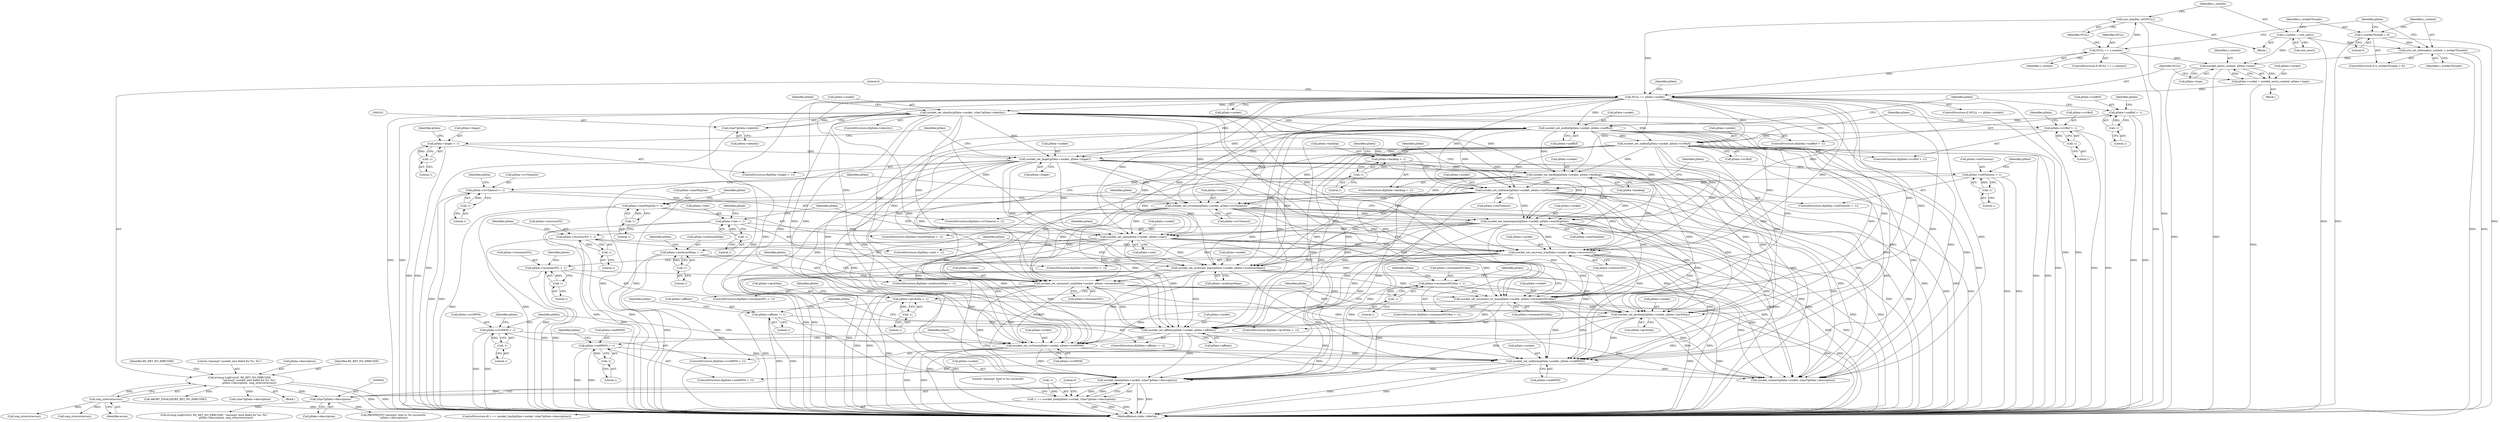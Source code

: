 digraph "0_rsyslog_062d0c671a29f7c6f7dff4a2f1f35df375bbb30b_0@API" {
"1000399" [label="(Call,zsocket_bind(pData->socket, (char*)pData->description))"];
"1000186" [label="(Call,zsocket_set_sndbuf(pData->socket, pData->rcvBuf))"];
"1000156" [label="(Call,zsocket_set_identity(pData->socket, (char*)pData->identity))"];
"1000135" [label="(Call,NULL == pData->socket)"];
"1000113" [label="(Call,zsys_handler_set(NULL))"];
"1000109" [label="(Call,NULL == s_context)"];
"1000125" [label="(Call,pData->socket = zsocket_new(s_context, pData->type))"];
"1000129" [label="(Call,zsocket_new(s_context, pData->type))"];
"1000122" [label="(Call,zctx_set_iothreads(s_context, s_workerThreads))"];
"1000115" [label="(Call,s_context = zctx_new())"];
"1000119" [label="(Call,s_workerThreads > 0)"];
"1000160" [label="(Call,(char*)pData->identity)"];
"1000172" [label="(Call,zsocket_set_sndbuf(pData->socket, pData->sndBuf))"];
"1000166" [label="(Call,pData->sndBuf > -1)"];
"1000170" [label="(Call,-1)"];
"1000180" [label="(Call,pData->rcvBuf > -1)"];
"1000184" [label="(Call,-1)"];
"1000200" [label="(Call,zsocket_set_linger(pData->socket, pData->linger))"];
"1000194" [label="(Call,pData->linger > -1)"];
"1000198" [label="(Call,-1)"];
"1000284" [label="(Call,zsocket_set_recovery_ivl(pData->socket, pData->recoveryIVL))"];
"1000228" [label="(Call,zsocket_set_sndtimeo(pData->socket, pData->sndTimeout))"];
"1000214" [label="(Call,zsocket_set_backlog(pData->socket, pData->backlog))"];
"1000208" [label="(Call,pData->backlog > -1)"];
"1000212" [label="(Call,-1)"];
"1000222" [label="(Call,pData->sndTimeout > -1)"];
"1000226" [label="(Call,-1)"];
"1000270" [label="(Call,zsocket_set_rate(pData->socket, pData->rate))"];
"1000256" [label="(Call,zsocket_set_maxmsgsize(pData->socket, pData->maxMsgSize))"];
"1000242" [label="(Call,zsocket_set_rcvtimeo(pData->socket, pData->rcvTimeout))"];
"1000236" [label="(Call,pData->rcvTimeout > -1)"];
"1000240" [label="(Call,-1)"];
"1000250" [label="(Call,pData->maxMsgSize > -1)"];
"1000254" [label="(Call,-1)"];
"1000264" [label="(Call,pData->rate > -1)"];
"1000268" [label="(Call,-1)"];
"1000278" [label="(Call,pData->recoveryIVL > -1)"];
"1000282" [label="(Call,-1)"];
"1000298" [label="(Call,zsocket_set_multicast_hops(pData->socket, pData->multicastHops))"];
"1000292" [label="(Call,pData->multicastHops > -1)"];
"1000296" [label="(Call,-1)"];
"1000312" [label="(Call,zsocket_set_reconnect_ivl(pData->socket, pData->reconnectIVL))"];
"1000306" [label="(Call,pData->reconnectIVL > -1)"];
"1000310" [label="(Call,-1)"];
"1000367" [label="(Call,zsocket_set_rcvhwm(pData->socket, pData->rcvHWM))"];
"1000353" [label="(Call,zsocket_set_affinity(pData->socket, pData->affinity))"];
"1000326" [label="(Call,zsocket_set_reconnect_ivl_max(pData->socket, pData->reconnectIVLMax))"];
"1000320" [label="(Call,pData->reconnectIVLMax > -1)"];
"1000324" [label="(Call,-1)"];
"1000340" [label="(Call,zsocket_set_ipv4only(pData->socket, pData->ipv4Only))"];
"1000334" [label="(Call,pData->ipv4Only > -1)"];
"1000338" [label="(Call,-1)"];
"1000348" [label="(Call,pData->affinity != 1)"];
"1000361" [label="(Call,pData->rcvHWM > -1)"];
"1000365" [label="(Call,-1)"];
"1000381" [label="(Call,zsocket_set_sndhwm(pData->socket, pData->sndHWM))"];
"1000375" [label="(Call,pData->sndHWM > -1)"];
"1000379" [label="(Call,-1)"];
"1000403" [label="(Call,(char*)pData->description)"];
"1000141" [label="(Call,errmsg.LogError(0, RS_RET_NO_ERRCODE,\n                        \"omzmq3: zsocket_new failed for %s: %s\",\n                        pData->description, zmq_strerror(errno)))"];
"1000148" [label="(Call,zmq_strerror(errno))"];
"1000396" [label="(Call,-1 == zsocket_bind(pData->socket, (char*)pData->description))"];
"1000396" [label="(Call,-1 == zsocket_bind(pData->socket, (char*)pData->description))"];
"1000381" [label="(Call,zsocket_set_sndhwm(pData->socket, pData->sndHWM))"];
"1000246" [label="(Call,pData->rcvTimeout)"];
"1000244" [label="(Identifier,pData)"];
"1000249" [label="(ControlStructure,if(pData->maxMsgSize > -1))"];
"1000195" [label="(Call,pData->linger)"];
"1000228" [label="(Call,zsocket_set_sndtimeo(pData->socket, pData->sndTimeout))"];
"1000180" [label="(Call,pData->rcvBuf > -1)"];
"1000272" [label="(Identifier,pData)"];
"1000296" [label="(Call,-1)"];
"1000354" [label="(Call,pData->socket)"];
"1000142" [label="(Literal,0)"];
"1000282" [label="(Call,-1)"];
"1000363" [label="(Identifier,pData)"];
"1000409" [label="(Call,errmsg.LogError(0, RS_RET_NO_ERRCODE, \"omzmq3: bind failed for %s: %s\",\n                             pData->description, zmq_strerror(errno)))"];
"1000140" [label="(Block,)"];
"1000314" [label="(Identifier,pData)"];
"1000330" [label="(Call,pData->reconnectIVLMax)"];
"1000235" [label="(ControlStructure,if(pData->rcvTimeout > -1))"];
"1000123" [label="(Identifier,s_context)"];
"1000251" [label="(Call,pData->maxMsgSize)"];
"1000300" [label="(Identifier,pData)"];
"1000266" [label="(Identifier,pData)"];
"1000258" [label="(Identifier,pData)"];
"1000150" [label="(Call,ABORT_FINALIZE(RS_RET_NO_ERRCODE))"];
"1000216" [label="(Identifier,pData)"];
"1000257" [label="(Call,pData->socket)"];
"1000111" [label="(Identifier,s_context)"];
"1000106" [label="(Block,)"];
"1000112" [label="(Block,)"];
"1000280" [label="(Identifier,pData)"];
"1000198" [label="(Call,-1)"];
"1000297" [label="(Literal,1)"];
"1000340" [label="(Call,zsocket_set_ipv4only(pData->socket, pData->ipv4Only))"];
"1000145" [label="(Call,pData->description)"];
"1000342" [label="(Identifier,pData)"];
"1000193" [label="(ControlStructure,if(pData->linger > -1))"];
"1000368" [label="(Call,pData->socket)"];
"1000241" [label="(Literal,1)"];
"1000212" [label="(Call,-1)"];
"1000236" [label="(Call,pData->rcvTimeout > -1)"];
"1000328" [label="(Identifier,pData)"];
"1000114" [label="(Identifier,NULL)"];
"1000277" [label="(ControlStructure,if(pData->recoveryIVL > -1))"];
"1000166" [label="(Call,pData->sndBuf > -1)"];
"1000181" [label="(Call,pData->rcvBuf)"];
"1000121" [label="(Literal,0)"];
"1000302" [label="(Call,pData->multicastHops)"];
"1000335" [label="(Call,pData->ipv4Only)"];
"1000182" [label="(Identifier,pData)"];
"1000194" [label="(Call,pData->linger > -1)"];
"1000213" [label="(Literal,1)"];
"1000385" [label="(Call,pData->sndHWM)"];
"1000210" [label="(Identifier,pData)"];
"1000350" [label="(Identifier,pData)"];
"1000400" [label="(Call,pData->socket)"];
"1000226" [label="(Call,-1)"];
"1000320" [label="(Call,pData->reconnectIVLMax > -1)"];
"1000344" [label="(Call,pData->ipv4Only)"];
"1000391" [label="(Identifier,pData)"];
"1000141" [label="(Call,errmsg.LogError(0, RS_RET_NO_ERRCODE,\n                        \"omzmq3: zsocket_new failed for %s: %s\",\n                        pData->description, zmq_strerror(errno)))"];
"1000162" [label="(Call,pData->identity)"];
"1000156" [label="(Call,zsocket_set_identity(pData->socket, (char*)pData->identity))"];
"1000108" [label="(ControlStructure,if (NULL == s_context))"];
"1000242" [label="(Call,zsocket_set_rcvtimeo(pData->socket, pData->rcvTimeout))"];
"1000265" [label="(Call,pData->rate)"];
"1000118" [label="(ControlStructure,if (s_workerThreads > 0))"];
"1000405" [label="(Call,pData->description)"];
"1000375" [label="(Call,pData->sndHWM > -1)"];
"1000325" [label="(Literal,1)"];
"1000312" [label="(Call,zsocket_set_reconnect_ivl(pData->socket, pData->reconnectIVL))"];
"1000135" [label="(Call,NULL == pData->socket)"];
"1000284" [label="(Call,zsocket_set_recovery_ivl(pData->socket, pData->recoveryIVL))"];
"1000129" [label="(Call,zsocket_new(s_context, pData->type))"];
"1000176" [label="(Call,pData->sndBuf)"];
"1000232" [label="(Call,pData->sndTimeout)"];
"1000209" [label="(Call,pData->backlog)"];
"1000240" [label="(Call,-1)"];
"1000185" [label="(Literal,1)"];
"1000222" [label="(Call,pData->sndTimeout > -1)"];
"1000260" [label="(Call,pData->maxMsgSize)"];
"1000229" [label="(Call,pData->socket)"];
"1000252" [label="(Identifier,pData)"];
"1000274" [label="(Call,pData->rate)"];
"1000134" [label="(ControlStructure,if (NULL == pData->socket))"];
"1000366" [label="(Literal,1)"];
"1000298" [label="(Call,zsocket_set_multicast_hops(pData->socket, pData->multicastHops))"];
"1000376" [label="(Call,pData->sndHWM)"];
"1000431" [label="(Call,zsocket_connect(pData->socket, (char*)pData->description))"];
"1000305" [label="(ControlStructure,if(pData->reconnectIVL > -1))"];
"1000152" [label="(ControlStructure,if(pData->identity))"];
"1000207" [label="(ControlStructure,if(pData->backlog > -1))"];
"1000126" [label="(Call,pData->socket)"];
"1000238" [label="(Identifier,pData)"];
"1000199" [label="(Literal,1)"];
"1000324" [label="(Call,-1)"];
"1000263" [label="(ControlStructure,if(pData->rate > -1))"];
"1000341" [label="(Call,pData->socket)"];
"1000116" [label="(Identifier,s_context)"];
"1000214" [label="(Call,zsocket_set_backlog(pData->socket, pData->backlog))"];
"1000137" [label="(Call,pData->socket)"];
"1000204" [label="(Call,pData->linger)"];
"1000285" [label="(Call,pData->socket)"];
"1000269" [label="(Literal,1)"];
"1000171" [label="(Literal,1)"];
"1000256" [label="(Call,zsocket_set_maxmsgsize(pData->socket, pData->maxMsgSize))"];
"1000188" [label="(Identifier,pData)"];
"1000255" [label="(Literal,1)"];
"1000279" [label="(Call,pData->recoveryIVL)"];
"1000250" [label="(Call,pData->maxMsgSize > -1)"];
"1000459" [label="(MethodReturn,static rsRetVal)"];
"1000352" [label="(Literal,1)"];
"1000143" [label="(Identifier,RS_RET_NO_ERRCODE)"];
"1000416" [label="(Call,zmq_strerror(errno))"];
"1000334" [label="(Call,pData->ipv4Only > -1)"];
"1000327" [label="(Call,pData->socket)"];
"1000365" [label="(Call,-1)"];
"1000336" [label="(Identifier,pData)"];
"1000154" [label="(Identifier,pData)"];
"1000362" [label="(Call,pData->rcvHWM)"];
"1000117" [label="(Call,zctx_new())"];
"1000119" [label="(Call,s_workerThreads > 0)"];
"1000237" [label="(Call,pData->rcvTimeout)"];
"1000268" [label="(Call,-1)"];
"1000283" [label="(Literal,1)"];
"1000353" [label="(Call,zsocket_set_affinity(pData->socket, pData->affinity))"];
"1000110" [label="(Identifier,NULL)"];
"1000173" [label="(Call,pData->socket)"];
"1000170" [label="(Call,-1)"];
"1000395" [label="(ControlStructure,if(-1 == zsocket_bind(pData->socket, (char*)pData->description)))"];
"1000374" [label="(ControlStructure,if(pData->sndHWM > -1))"];
"1000270" [label="(Call,zsocket_set_rate(pData->socket, pData->rate))"];
"1000223" [label="(Call,pData->sndTimeout)"];
"1000308" [label="(Identifier,pData)"];
"1000113" [label="(Call,zsys_handler_set(NULL))"];
"1000151" [label="(Identifier,RS_RET_NO_ERRCODE)"];
"1000421" [label="(Literal,\"omzmq3: bind to %s successful\n\")"];
"1000254" [label="(Call,-1)"];
"1000311" [label="(Literal,1)"];
"1000347" [label="(ControlStructure,if(pData->affinity != 1))"];
"1000349" [label="(Call,pData->affinity)"];
"1000383" [label="(Identifier,pData)"];
"1000357" [label="(Call,pData->affinity)"];
"1000397" [label="(Call,-1)"];
"1000310" [label="(Call,-1)"];
"1000165" [label="(ControlStructure,if(pData->sndBuf > -1))"];
"1000382" [label="(Call,pData->socket)"];
"1000202" [label="(Identifier,pData)"];
"1000339" [label="(Literal,1)"];
"1000149" [label="(Identifier,errno)"];
"1000371" [label="(Call,pData->rcvHWM)"];
"1000367" [label="(Call,zsocket_set_rcvhwm(pData->socket, pData->rcvHWM))"];
"1000122" [label="(Call,zctx_set_iothreads(s_context, s_workerThreads))"];
"1000187" [label="(Call,pData->socket)"];
"1000326" [label="(Call,zsocket_set_reconnect_ivl_max(pData->socket, pData->reconnectIVLMax))"];
"1000196" [label="(Identifier,pData)"];
"1000333" [label="(ControlStructure,if(pData->ipv4Only > -1))"];
"1000167" [label="(Call,pData->sndBuf)"];
"1000360" [label="(ControlStructure,if(pData->rcvHWM > -1))"];
"1000127" [label="(Identifier,pData)"];
"1000307" [label="(Call,pData->reconnectIVL)"];
"1000148" [label="(Call,zmq_strerror(errno))"];
"1000286" [label="(Identifier,pData)"];
"1000403" [label="(Call,(char*)pData->description)"];
"1000380" [label="(Literal,1)"];
"1000243" [label="(Call,pData->socket)"];
"1000338" [label="(Call,-1)"];
"1000299" [label="(Call,pData->socket)"];
"1000291" [label="(ControlStructure,if(pData->multicastHops > -1))"];
"1000361" [label="(Call,pData->rcvHWM > -1)"];
"1000109" [label="(Call,NULL == s_context)"];
"1000190" [label="(Call,pData->rcvBuf)"];
"1000124" [label="(Identifier,s_workerThreads)"];
"1000399" [label="(Call,zsocket_bind(pData->socket, (char*)pData->description))"];
"1000144" [label="(Literal,\"omzmq3: zsocket_new failed for %s: %s\")"];
"1000369" [label="(Identifier,pData)"];
"1000157" [label="(Call,pData->socket)"];
"1000321" [label="(Call,pData->reconnectIVLMax)"];
"1000294" [label="(Identifier,pData)"];
"1000200" [label="(Call,zsocket_set_linger(pData->socket, pData->linger))"];
"1000168" [label="(Identifier,pData)"];
"1000316" [label="(Call,pData->reconnectIVL)"];
"1000115" [label="(Call,s_context = zctx_new())"];
"1000348" [label="(Call,pData->affinity != 1)"];
"1000227" [label="(Literal,1)"];
"1000186" [label="(Call,zsocket_set_sndbuf(pData->socket, pData->rcvBuf))"];
"1000136" [label="(Identifier,NULL)"];
"1000319" [label="(ControlStructure,if(pData->reconnectIVLMax > -1))"];
"1000160" [label="(Call,(char*)pData->identity)"];
"1000174" [label="(Identifier,pData)"];
"1000355" [label="(Identifier,pData)"];
"1000377" [label="(Identifier,pData)"];
"1000131" [label="(Call,pData->type)"];
"1000221" [label="(ControlStructure,if(pData->sndTimeout > -1))"];
"1000230" [label="(Identifier,pData)"];
"1000313" [label="(Call,pData->socket)"];
"1000184" [label="(Call,-1)"];
"1000271" [label="(Call,pData->socket)"];
"1000448" [label="(Call,zmq_strerror(errno))"];
"1000292" [label="(Call,pData->multicastHops > -1)"];
"1000201" [label="(Call,pData->socket)"];
"1000125" [label="(Call,pData->socket = zsocket_new(s_context, pData->type))"];
"1000306" [label="(Call,pData->reconnectIVL > -1)"];
"1000120" [label="(Identifier,s_workerThreads)"];
"1000420" [label="(Call,DBGPRINTF(\"omzmq3: bind to %s successful\n\",pData->description))"];
"1000288" [label="(Call,pData->recoveryIVL)"];
"1000224" [label="(Identifier,pData)"];
"1000322" [label="(Identifier,pData)"];
"1000264" [label="(Call,pData->rate > -1)"];
"1000278" [label="(Call,pData->recoveryIVL > -1)"];
"1000410" [label="(Literal,0)"];
"1000130" [label="(Identifier,s_context)"];
"1000208" [label="(Call,pData->backlog > -1)"];
"1000218" [label="(Call,pData->backlog)"];
"1000435" [label="(Call,(char*)pData->description)"];
"1000179" [label="(ControlStructure,if(pData->rcvBuf > -1))"];
"1000379" [label="(Call,-1)"];
"1000172" [label="(Call,zsocket_set_sndbuf(pData->socket, pData->sndBuf))"];
"1000293" [label="(Call,pData->multicastHops)"];
"1000215" [label="(Call,pData->socket)"];
"1000399" -> "1000396"  [label="AST: "];
"1000399" -> "1000403"  [label="CFG: "];
"1000400" -> "1000399"  [label="AST: "];
"1000403" -> "1000399"  [label="AST: "];
"1000396" -> "1000399"  [label="CFG: "];
"1000399" -> "1000459"  [label="DDG: "];
"1000399" -> "1000459"  [label="DDG: "];
"1000399" -> "1000396"  [label="DDG: "];
"1000399" -> "1000396"  [label="DDG: "];
"1000186" -> "1000399"  [label="DDG: "];
"1000200" -> "1000399"  [label="DDG: "];
"1000284" -> "1000399"  [label="DDG: "];
"1000156" -> "1000399"  [label="DDG: "];
"1000298" -> "1000399"  [label="DDG: "];
"1000312" -> "1000399"  [label="DDG: "];
"1000367" -> "1000399"  [label="DDG: "];
"1000228" -> "1000399"  [label="DDG: "];
"1000381" -> "1000399"  [label="DDG: "];
"1000172" -> "1000399"  [label="DDG: "];
"1000214" -> "1000399"  [label="DDG: "];
"1000256" -> "1000399"  [label="DDG: "];
"1000353" -> "1000399"  [label="DDG: "];
"1000326" -> "1000399"  [label="DDG: "];
"1000340" -> "1000399"  [label="DDG: "];
"1000270" -> "1000399"  [label="DDG: "];
"1000135" -> "1000399"  [label="DDG: "];
"1000242" -> "1000399"  [label="DDG: "];
"1000403" -> "1000399"  [label="DDG: "];
"1000186" -> "1000179"  [label="AST: "];
"1000186" -> "1000190"  [label="CFG: "];
"1000187" -> "1000186"  [label="AST: "];
"1000190" -> "1000186"  [label="AST: "];
"1000196" -> "1000186"  [label="CFG: "];
"1000186" -> "1000459"  [label="DDG: "];
"1000186" -> "1000459"  [label="DDG: "];
"1000156" -> "1000186"  [label="DDG: "];
"1000172" -> "1000186"  [label="DDG: "];
"1000135" -> "1000186"  [label="DDG: "];
"1000180" -> "1000186"  [label="DDG: "];
"1000186" -> "1000200"  [label="DDG: "];
"1000186" -> "1000214"  [label="DDG: "];
"1000186" -> "1000228"  [label="DDG: "];
"1000186" -> "1000242"  [label="DDG: "];
"1000186" -> "1000256"  [label="DDG: "];
"1000186" -> "1000270"  [label="DDG: "];
"1000186" -> "1000284"  [label="DDG: "];
"1000186" -> "1000298"  [label="DDG: "];
"1000186" -> "1000312"  [label="DDG: "];
"1000186" -> "1000326"  [label="DDG: "];
"1000186" -> "1000340"  [label="DDG: "];
"1000186" -> "1000353"  [label="DDG: "];
"1000186" -> "1000367"  [label="DDG: "];
"1000186" -> "1000381"  [label="DDG: "];
"1000186" -> "1000431"  [label="DDG: "];
"1000156" -> "1000152"  [label="AST: "];
"1000156" -> "1000160"  [label="CFG: "];
"1000157" -> "1000156"  [label="AST: "];
"1000160" -> "1000156"  [label="AST: "];
"1000168" -> "1000156"  [label="CFG: "];
"1000156" -> "1000459"  [label="DDG: "];
"1000156" -> "1000459"  [label="DDG: "];
"1000135" -> "1000156"  [label="DDG: "];
"1000160" -> "1000156"  [label="DDG: "];
"1000156" -> "1000172"  [label="DDG: "];
"1000156" -> "1000200"  [label="DDG: "];
"1000156" -> "1000214"  [label="DDG: "];
"1000156" -> "1000228"  [label="DDG: "];
"1000156" -> "1000242"  [label="DDG: "];
"1000156" -> "1000256"  [label="DDG: "];
"1000156" -> "1000270"  [label="DDG: "];
"1000156" -> "1000284"  [label="DDG: "];
"1000156" -> "1000298"  [label="DDG: "];
"1000156" -> "1000312"  [label="DDG: "];
"1000156" -> "1000326"  [label="DDG: "];
"1000156" -> "1000340"  [label="DDG: "];
"1000156" -> "1000353"  [label="DDG: "];
"1000156" -> "1000367"  [label="DDG: "];
"1000156" -> "1000381"  [label="DDG: "];
"1000156" -> "1000431"  [label="DDG: "];
"1000135" -> "1000134"  [label="AST: "];
"1000135" -> "1000137"  [label="CFG: "];
"1000136" -> "1000135"  [label="AST: "];
"1000137" -> "1000135"  [label="AST: "];
"1000142" -> "1000135"  [label="CFG: "];
"1000154" -> "1000135"  [label="CFG: "];
"1000135" -> "1000459"  [label="DDG: "];
"1000135" -> "1000459"  [label="DDG: "];
"1000113" -> "1000135"  [label="DDG: "];
"1000109" -> "1000135"  [label="DDG: "];
"1000125" -> "1000135"  [label="DDG: "];
"1000135" -> "1000172"  [label="DDG: "];
"1000135" -> "1000200"  [label="DDG: "];
"1000135" -> "1000214"  [label="DDG: "];
"1000135" -> "1000228"  [label="DDG: "];
"1000135" -> "1000242"  [label="DDG: "];
"1000135" -> "1000256"  [label="DDG: "];
"1000135" -> "1000270"  [label="DDG: "];
"1000135" -> "1000284"  [label="DDG: "];
"1000135" -> "1000298"  [label="DDG: "];
"1000135" -> "1000312"  [label="DDG: "];
"1000135" -> "1000326"  [label="DDG: "];
"1000135" -> "1000340"  [label="DDG: "];
"1000135" -> "1000353"  [label="DDG: "];
"1000135" -> "1000367"  [label="DDG: "];
"1000135" -> "1000381"  [label="DDG: "];
"1000135" -> "1000431"  [label="DDG: "];
"1000113" -> "1000112"  [label="AST: "];
"1000113" -> "1000114"  [label="CFG: "];
"1000114" -> "1000113"  [label="AST: "];
"1000116" -> "1000113"  [label="CFG: "];
"1000113" -> "1000459"  [label="DDG: "];
"1000109" -> "1000113"  [label="DDG: "];
"1000109" -> "1000108"  [label="AST: "];
"1000109" -> "1000111"  [label="CFG: "];
"1000110" -> "1000109"  [label="AST: "];
"1000111" -> "1000109"  [label="AST: "];
"1000114" -> "1000109"  [label="CFG: "];
"1000127" -> "1000109"  [label="CFG: "];
"1000109" -> "1000459"  [label="DDG: "];
"1000109" -> "1000129"  [label="DDG: "];
"1000125" -> "1000106"  [label="AST: "];
"1000125" -> "1000129"  [label="CFG: "];
"1000126" -> "1000125"  [label="AST: "];
"1000129" -> "1000125"  [label="AST: "];
"1000136" -> "1000125"  [label="CFG: "];
"1000125" -> "1000459"  [label="DDG: "];
"1000129" -> "1000125"  [label="DDG: "];
"1000129" -> "1000125"  [label="DDG: "];
"1000129" -> "1000131"  [label="CFG: "];
"1000130" -> "1000129"  [label="AST: "];
"1000131" -> "1000129"  [label="AST: "];
"1000129" -> "1000459"  [label="DDG: "];
"1000129" -> "1000459"  [label="DDG: "];
"1000122" -> "1000129"  [label="DDG: "];
"1000115" -> "1000129"  [label="DDG: "];
"1000122" -> "1000118"  [label="AST: "];
"1000122" -> "1000124"  [label="CFG: "];
"1000123" -> "1000122"  [label="AST: "];
"1000124" -> "1000122"  [label="AST: "];
"1000127" -> "1000122"  [label="CFG: "];
"1000122" -> "1000459"  [label="DDG: "];
"1000122" -> "1000459"  [label="DDG: "];
"1000115" -> "1000122"  [label="DDG: "];
"1000119" -> "1000122"  [label="DDG: "];
"1000115" -> "1000112"  [label="AST: "];
"1000115" -> "1000117"  [label="CFG: "];
"1000116" -> "1000115"  [label="AST: "];
"1000117" -> "1000115"  [label="AST: "];
"1000120" -> "1000115"  [label="CFG: "];
"1000115" -> "1000459"  [label="DDG: "];
"1000119" -> "1000118"  [label="AST: "];
"1000119" -> "1000121"  [label="CFG: "];
"1000120" -> "1000119"  [label="AST: "];
"1000121" -> "1000119"  [label="AST: "];
"1000123" -> "1000119"  [label="CFG: "];
"1000127" -> "1000119"  [label="CFG: "];
"1000119" -> "1000459"  [label="DDG: "];
"1000119" -> "1000459"  [label="DDG: "];
"1000160" -> "1000162"  [label="CFG: "];
"1000161" -> "1000160"  [label="AST: "];
"1000162" -> "1000160"  [label="AST: "];
"1000160" -> "1000459"  [label="DDG: "];
"1000172" -> "1000165"  [label="AST: "];
"1000172" -> "1000176"  [label="CFG: "];
"1000173" -> "1000172"  [label="AST: "];
"1000176" -> "1000172"  [label="AST: "];
"1000182" -> "1000172"  [label="CFG: "];
"1000172" -> "1000459"  [label="DDG: "];
"1000172" -> "1000459"  [label="DDG: "];
"1000166" -> "1000172"  [label="DDG: "];
"1000172" -> "1000200"  [label="DDG: "];
"1000172" -> "1000214"  [label="DDG: "];
"1000172" -> "1000228"  [label="DDG: "];
"1000172" -> "1000242"  [label="DDG: "];
"1000172" -> "1000256"  [label="DDG: "];
"1000172" -> "1000270"  [label="DDG: "];
"1000172" -> "1000284"  [label="DDG: "];
"1000172" -> "1000298"  [label="DDG: "];
"1000172" -> "1000312"  [label="DDG: "];
"1000172" -> "1000326"  [label="DDG: "];
"1000172" -> "1000340"  [label="DDG: "];
"1000172" -> "1000353"  [label="DDG: "];
"1000172" -> "1000367"  [label="DDG: "];
"1000172" -> "1000381"  [label="DDG: "];
"1000172" -> "1000431"  [label="DDG: "];
"1000166" -> "1000165"  [label="AST: "];
"1000166" -> "1000170"  [label="CFG: "];
"1000167" -> "1000166"  [label="AST: "];
"1000170" -> "1000166"  [label="AST: "];
"1000174" -> "1000166"  [label="CFG: "];
"1000182" -> "1000166"  [label="CFG: "];
"1000166" -> "1000459"  [label="DDG: "];
"1000166" -> "1000459"  [label="DDG: "];
"1000170" -> "1000166"  [label="DDG: "];
"1000170" -> "1000171"  [label="CFG: "];
"1000171" -> "1000170"  [label="AST: "];
"1000180" -> "1000179"  [label="AST: "];
"1000180" -> "1000184"  [label="CFG: "];
"1000181" -> "1000180"  [label="AST: "];
"1000184" -> "1000180"  [label="AST: "];
"1000188" -> "1000180"  [label="CFG: "];
"1000196" -> "1000180"  [label="CFG: "];
"1000180" -> "1000459"  [label="DDG: "];
"1000180" -> "1000459"  [label="DDG: "];
"1000184" -> "1000180"  [label="DDG: "];
"1000184" -> "1000185"  [label="CFG: "];
"1000185" -> "1000184"  [label="AST: "];
"1000200" -> "1000193"  [label="AST: "];
"1000200" -> "1000204"  [label="CFG: "];
"1000201" -> "1000200"  [label="AST: "];
"1000204" -> "1000200"  [label="AST: "];
"1000210" -> "1000200"  [label="CFG: "];
"1000200" -> "1000459"  [label="DDG: "];
"1000200" -> "1000459"  [label="DDG: "];
"1000194" -> "1000200"  [label="DDG: "];
"1000200" -> "1000214"  [label="DDG: "];
"1000200" -> "1000228"  [label="DDG: "];
"1000200" -> "1000242"  [label="DDG: "];
"1000200" -> "1000256"  [label="DDG: "];
"1000200" -> "1000270"  [label="DDG: "];
"1000200" -> "1000284"  [label="DDG: "];
"1000200" -> "1000298"  [label="DDG: "];
"1000200" -> "1000312"  [label="DDG: "];
"1000200" -> "1000326"  [label="DDG: "];
"1000200" -> "1000340"  [label="DDG: "];
"1000200" -> "1000353"  [label="DDG: "];
"1000200" -> "1000367"  [label="DDG: "];
"1000200" -> "1000381"  [label="DDG: "];
"1000200" -> "1000431"  [label="DDG: "];
"1000194" -> "1000193"  [label="AST: "];
"1000194" -> "1000198"  [label="CFG: "];
"1000195" -> "1000194"  [label="AST: "];
"1000198" -> "1000194"  [label="AST: "];
"1000202" -> "1000194"  [label="CFG: "];
"1000210" -> "1000194"  [label="CFG: "];
"1000194" -> "1000459"  [label="DDG: "];
"1000194" -> "1000459"  [label="DDG: "];
"1000198" -> "1000194"  [label="DDG: "];
"1000198" -> "1000199"  [label="CFG: "];
"1000199" -> "1000198"  [label="AST: "];
"1000284" -> "1000277"  [label="AST: "];
"1000284" -> "1000288"  [label="CFG: "];
"1000285" -> "1000284"  [label="AST: "];
"1000288" -> "1000284"  [label="AST: "];
"1000294" -> "1000284"  [label="CFG: "];
"1000284" -> "1000459"  [label="DDG: "];
"1000284" -> "1000459"  [label="DDG: "];
"1000228" -> "1000284"  [label="DDG: "];
"1000270" -> "1000284"  [label="DDG: "];
"1000214" -> "1000284"  [label="DDG: "];
"1000256" -> "1000284"  [label="DDG: "];
"1000242" -> "1000284"  [label="DDG: "];
"1000278" -> "1000284"  [label="DDG: "];
"1000284" -> "1000298"  [label="DDG: "];
"1000284" -> "1000312"  [label="DDG: "];
"1000284" -> "1000326"  [label="DDG: "];
"1000284" -> "1000340"  [label="DDG: "];
"1000284" -> "1000353"  [label="DDG: "];
"1000284" -> "1000367"  [label="DDG: "];
"1000284" -> "1000381"  [label="DDG: "];
"1000284" -> "1000431"  [label="DDG: "];
"1000228" -> "1000221"  [label="AST: "];
"1000228" -> "1000232"  [label="CFG: "];
"1000229" -> "1000228"  [label="AST: "];
"1000232" -> "1000228"  [label="AST: "];
"1000238" -> "1000228"  [label="CFG: "];
"1000228" -> "1000459"  [label="DDG: "];
"1000228" -> "1000459"  [label="DDG: "];
"1000214" -> "1000228"  [label="DDG: "];
"1000222" -> "1000228"  [label="DDG: "];
"1000228" -> "1000242"  [label="DDG: "];
"1000228" -> "1000256"  [label="DDG: "];
"1000228" -> "1000270"  [label="DDG: "];
"1000228" -> "1000298"  [label="DDG: "];
"1000228" -> "1000312"  [label="DDG: "];
"1000228" -> "1000326"  [label="DDG: "];
"1000228" -> "1000340"  [label="DDG: "];
"1000228" -> "1000353"  [label="DDG: "];
"1000228" -> "1000367"  [label="DDG: "];
"1000228" -> "1000381"  [label="DDG: "];
"1000228" -> "1000431"  [label="DDG: "];
"1000214" -> "1000207"  [label="AST: "];
"1000214" -> "1000218"  [label="CFG: "];
"1000215" -> "1000214"  [label="AST: "];
"1000218" -> "1000214"  [label="AST: "];
"1000224" -> "1000214"  [label="CFG: "];
"1000214" -> "1000459"  [label="DDG: "];
"1000214" -> "1000459"  [label="DDG: "];
"1000208" -> "1000214"  [label="DDG: "];
"1000214" -> "1000242"  [label="DDG: "];
"1000214" -> "1000256"  [label="DDG: "];
"1000214" -> "1000270"  [label="DDG: "];
"1000214" -> "1000298"  [label="DDG: "];
"1000214" -> "1000312"  [label="DDG: "];
"1000214" -> "1000326"  [label="DDG: "];
"1000214" -> "1000340"  [label="DDG: "];
"1000214" -> "1000353"  [label="DDG: "];
"1000214" -> "1000367"  [label="DDG: "];
"1000214" -> "1000381"  [label="DDG: "];
"1000214" -> "1000431"  [label="DDG: "];
"1000208" -> "1000207"  [label="AST: "];
"1000208" -> "1000212"  [label="CFG: "];
"1000209" -> "1000208"  [label="AST: "];
"1000212" -> "1000208"  [label="AST: "];
"1000216" -> "1000208"  [label="CFG: "];
"1000224" -> "1000208"  [label="CFG: "];
"1000208" -> "1000459"  [label="DDG: "];
"1000208" -> "1000459"  [label="DDG: "];
"1000212" -> "1000208"  [label="DDG: "];
"1000212" -> "1000213"  [label="CFG: "];
"1000213" -> "1000212"  [label="AST: "];
"1000222" -> "1000221"  [label="AST: "];
"1000222" -> "1000226"  [label="CFG: "];
"1000223" -> "1000222"  [label="AST: "];
"1000226" -> "1000222"  [label="AST: "];
"1000230" -> "1000222"  [label="CFG: "];
"1000238" -> "1000222"  [label="CFG: "];
"1000222" -> "1000459"  [label="DDG: "];
"1000222" -> "1000459"  [label="DDG: "];
"1000226" -> "1000222"  [label="DDG: "];
"1000226" -> "1000227"  [label="CFG: "];
"1000227" -> "1000226"  [label="AST: "];
"1000270" -> "1000263"  [label="AST: "];
"1000270" -> "1000274"  [label="CFG: "];
"1000271" -> "1000270"  [label="AST: "];
"1000274" -> "1000270"  [label="AST: "];
"1000280" -> "1000270"  [label="CFG: "];
"1000270" -> "1000459"  [label="DDG: "];
"1000270" -> "1000459"  [label="DDG: "];
"1000256" -> "1000270"  [label="DDG: "];
"1000242" -> "1000270"  [label="DDG: "];
"1000264" -> "1000270"  [label="DDG: "];
"1000270" -> "1000298"  [label="DDG: "];
"1000270" -> "1000312"  [label="DDG: "];
"1000270" -> "1000326"  [label="DDG: "];
"1000270" -> "1000340"  [label="DDG: "];
"1000270" -> "1000353"  [label="DDG: "];
"1000270" -> "1000367"  [label="DDG: "];
"1000270" -> "1000381"  [label="DDG: "];
"1000270" -> "1000431"  [label="DDG: "];
"1000256" -> "1000249"  [label="AST: "];
"1000256" -> "1000260"  [label="CFG: "];
"1000257" -> "1000256"  [label="AST: "];
"1000260" -> "1000256"  [label="AST: "];
"1000266" -> "1000256"  [label="CFG: "];
"1000256" -> "1000459"  [label="DDG: "];
"1000256" -> "1000459"  [label="DDG: "];
"1000242" -> "1000256"  [label="DDG: "];
"1000250" -> "1000256"  [label="DDG: "];
"1000256" -> "1000298"  [label="DDG: "];
"1000256" -> "1000312"  [label="DDG: "];
"1000256" -> "1000326"  [label="DDG: "];
"1000256" -> "1000340"  [label="DDG: "];
"1000256" -> "1000353"  [label="DDG: "];
"1000256" -> "1000367"  [label="DDG: "];
"1000256" -> "1000381"  [label="DDG: "];
"1000256" -> "1000431"  [label="DDG: "];
"1000242" -> "1000235"  [label="AST: "];
"1000242" -> "1000246"  [label="CFG: "];
"1000243" -> "1000242"  [label="AST: "];
"1000246" -> "1000242"  [label="AST: "];
"1000252" -> "1000242"  [label="CFG: "];
"1000242" -> "1000459"  [label="DDG: "];
"1000242" -> "1000459"  [label="DDG: "];
"1000236" -> "1000242"  [label="DDG: "];
"1000242" -> "1000298"  [label="DDG: "];
"1000242" -> "1000312"  [label="DDG: "];
"1000242" -> "1000326"  [label="DDG: "];
"1000242" -> "1000340"  [label="DDG: "];
"1000242" -> "1000353"  [label="DDG: "];
"1000242" -> "1000367"  [label="DDG: "];
"1000242" -> "1000381"  [label="DDG: "];
"1000242" -> "1000431"  [label="DDG: "];
"1000236" -> "1000235"  [label="AST: "];
"1000236" -> "1000240"  [label="CFG: "];
"1000237" -> "1000236"  [label="AST: "];
"1000240" -> "1000236"  [label="AST: "];
"1000244" -> "1000236"  [label="CFG: "];
"1000252" -> "1000236"  [label="CFG: "];
"1000236" -> "1000459"  [label="DDG: "];
"1000236" -> "1000459"  [label="DDG: "];
"1000240" -> "1000236"  [label="DDG: "];
"1000240" -> "1000241"  [label="CFG: "];
"1000241" -> "1000240"  [label="AST: "];
"1000250" -> "1000249"  [label="AST: "];
"1000250" -> "1000254"  [label="CFG: "];
"1000251" -> "1000250"  [label="AST: "];
"1000254" -> "1000250"  [label="AST: "];
"1000258" -> "1000250"  [label="CFG: "];
"1000266" -> "1000250"  [label="CFG: "];
"1000250" -> "1000459"  [label="DDG: "];
"1000250" -> "1000459"  [label="DDG: "];
"1000254" -> "1000250"  [label="DDG: "];
"1000254" -> "1000255"  [label="CFG: "];
"1000255" -> "1000254"  [label="AST: "];
"1000264" -> "1000263"  [label="AST: "];
"1000264" -> "1000268"  [label="CFG: "];
"1000265" -> "1000264"  [label="AST: "];
"1000268" -> "1000264"  [label="AST: "];
"1000272" -> "1000264"  [label="CFG: "];
"1000280" -> "1000264"  [label="CFG: "];
"1000264" -> "1000459"  [label="DDG: "];
"1000264" -> "1000459"  [label="DDG: "];
"1000268" -> "1000264"  [label="DDG: "];
"1000268" -> "1000269"  [label="CFG: "];
"1000269" -> "1000268"  [label="AST: "];
"1000278" -> "1000277"  [label="AST: "];
"1000278" -> "1000282"  [label="CFG: "];
"1000279" -> "1000278"  [label="AST: "];
"1000282" -> "1000278"  [label="AST: "];
"1000286" -> "1000278"  [label="CFG: "];
"1000294" -> "1000278"  [label="CFG: "];
"1000278" -> "1000459"  [label="DDG: "];
"1000278" -> "1000459"  [label="DDG: "];
"1000282" -> "1000278"  [label="DDG: "];
"1000282" -> "1000283"  [label="CFG: "];
"1000283" -> "1000282"  [label="AST: "];
"1000298" -> "1000291"  [label="AST: "];
"1000298" -> "1000302"  [label="CFG: "];
"1000299" -> "1000298"  [label="AST: "];
"1000302" -> "1000298"  [label="AST: "];
"1000308" -> "1000298"  [label="CFG: "];
"1000298" -> "1000459"  [label="DDG: "];
"1000298" -> "1000459"  [label="DDG: "];
"1000292" -> "1000298"  [label="DDG: "];
"1000298" -> "1000312"  [label="DDG: "];
"1000298" -> "1000326"  [label="DDG: "];
"1000298" -> "1000340"  [label="DDG: "];
"1000298" -> "1000353"  [label="DDG: "];
"1000298" -> "1000367"  [label="DDG: "];
"1000298" -> "1000381"  [label="DDG: "];
"1000298" -> "1000431"  [label="DDG: "];
"1000292" -> "1000291"  [label="AST: "];
"1000292" -> "1000296"  [label="CFG: "];
"1000293" -> "1000292"  [label="AST: "];
"1000296" -> "1000292"  [label="AST: "];
"1000300" -> "1000292"  [label="CFG: "];
"1000308" -> "1000292"  [label="CFG: "];
"1000292" -> "1000459"  [label="DDG: "];
"1000292" -> "1000459"  [label="DDG: "];
"1000296" -> "1000292"  [label="DDG: "];
"1000296" -> "1000297"  [label="CFG: "];
"1000297" -> "1000296"  [label="AST: "];
"1000312" -> "1000305"  [label="AST: "];
"1000312" -> "1000316"  [label="CFG: "];
"1000313" -> "1000312"  [label="AST: "];
"1000316" -> "1000312"  [label="AST: "];
"1000322" -> "1000312"  [label="CFG: "];
"1000312" -> "1000459"  [label="DDG: "];
"1000312" -> "1000459"  [label="DDG: "];
"1000306" -> "1000312"  [label="DDG: "];
"1000312" -> "1000326"  [label="DDG: "];
"1000312" -> "1000340"  [label="DDG: "];
"1000312" -> "1000353"  [label="DDG: "];
"1000312" -> "1000367"  [label="DDG: "];
"1000312" -> "1000381"  [label="DDG: "];
"1000312" -> "1000431"  [label="DDG: "];
"1000306" -> "1000305"  [label="AST: "];
"1000306" -> "1000310"  [label="CFG: "];
"1000307" -> "1000306"  [label="AST: "];
"1000310" -> "1000306"  [label="AST: "];
"1000314" -> "1000306"  [label="CFG: "];
"1000322" -> "1000306"  [label="CFG: "];
"1000306" -> "1000459"  [label="DDG: "];
"1000306" -> "1000459"  [label="DDG: "];
"1000310" -> "1000306"  [label="DDG: "];
"1000310" -> "1000311"  [label="CFG: "];
"1000311" -> "1000310"  [label="AST: "];
"1000367" -> "1000360"  [label="AST: "];
"1000367" -> "1000371"  [label="CFG: "];
"1000368" -> "1000367"  [label="AST: "];
"1000371" -> "1000367"  [label="AST: "];
"1000377" -> "1000367"  [label="CFG: "];
"1000367" -> "1000459"  [label="DDG: "];
"1000367" -> "1000459"  [label="DDG: "];
"1000353" -> "1000367"  [label="DDG: "];
"1000326" -> "1000367"  [label="DDG: "];
"1000340" -> "1000367"  [label="DDG: "];
"1000361" -> "1000367"  [label="DDG: "];
"1000367" -> "1000381"  [label="DDG: "];
"1000367" -> "1000431"  [label="DDG: "];
"1000353" -> "1000347"  [label="AST: "];
"1000353" -> "1000357"  [label="CFG: "];
"1000354" -> "1000353"  [label="AST: "];
"1000357" -> "1000353"  [label="AST: "];
"1000363" -> "1000353"  [label="CFG: "];
"1000353" -> "1000459"  [label="DDG: "];
"1000353" -> "1000459"  [label="DDG: "];
"1000326" -> "1000353"  [label="DDG: "];
"1000340" -> "1000353"  [label="DDG: "];
"1000348" -> "1000353"  [label="DDG: "];
"1000353" -> "1000381"  [label="DDG: "];
"1000353" -> "1000431"  [label="DDG: "];
"1000326" -> "1000319"  [label="AST: "];
"1000326" -> "1000330"  [label="CFG: "];
"1000327" -> "1000326"  [label="AST: "];
"1000330" -> "1000326"  [label="AST: "];
"1000336" -> "1000326"  [label="CFG: "];
"1000326" -> "1000459"  [label="DDG: "];
"1000326" -> "1000459"  [label="DDG: "];
"1000320" -> "1000326"  [label="DDG: "];
"1000326" -> "1000340"  [label="DDG: "];
"1000326" -> "1000381"  [label="DDG: "];
"1000326" -> "1000431"  [label="DDG: "];
"1000320" -> "1000319"  [label="AST: "];
"1000320" -> "1000324"  [label="CFG: "];
"1000321" -> "1000320"  [label="AST: "];
"1000324" -> "1000320"  [label="AST: "];
"1000328" -> "1000320"  [label="CFG: "];
"1000336" -> "1000320"  [label="CFG: "];
"1000320" -> "1000459"  [label="DDG: "];
"1000320" -> "1000459"  [label="DDG: "];
"1000324" -> "1000320"  [label="DDG: "];
"1000324" -> "1000325"  [label="CFG: "];
"1000325" -> "1000324"  [label="AST: "];
"1000340" -> "1000333"  [label="AST: "];
"1000340" -> "1000344"  [label="CFG: "];
"1000341" -> "1000340"  [label="AST: "];
"1000344" -> "1000340"  [label="AST: "];
"1000350" -> "1000340"  [label="CFG: "];
"1000340" -> "1000459"  [label="DDG: "];
"1000340" -> "1000459"  [label="DDG: "];
"1000334" -> "1000340"  [label="DDG: "];
"1000340" -> "1000381"  [label="DDG: "];
"1000340" -> "1000431"  [label="DDG: "];
"1000334" -> "1000333"  [label="AST: "];
"1000334" -> "1000338"  [label="CFG: "];
"1000335" -> "1000334"  [label="AST: "];
"1000338" -> "1000334"  [label="AST: "];
"1000342" -> "1000334"  [label="CFG: "];
"1000350" -> "1000334"  [label="CFG: "];
"1000334" -> "1000459"  [label="DDG: "];
"1000334" -> "1000459"  [label="DDG: "];
"1000338" -> "1000334"  [label="DDG: "];
"1000338" -> "1000339"  [label="CFG: "];
"1000339" -> "1000338"  [label="AST: "];
"1000348" -> "1000347"  [label="AST: "];
"1000348" -> "1000352"  [label="CFG: "];
"1000349" -> "1000348"  [label="AST: "];
"1000352" -> "1000348"  [label="AST: "];
"1000355" -> "1000348"  [label="CFG: "];
"1000363" -> "1000348"  [label="CFG: "];
"1000348" -> "1000459"  [label="DDG: "];
"1000348" -> "1000459"  [label="DDG: "];
"1000361" -> "1000360"  [label="AST: "];
"1000361" -> "1000365"  [label="CFG: "];
"1000362" -> "1000361"  [label="AST: "];
"1000365" -> "1000361"  [label="AST: "];
"1000369" -> "1000361"  [label="CFG: "];
"1000377" -> "1000361"  [label="CFG: "];
"1000361" -> "1000459"  [label="DDG: "];
"1000361" -> "1000459"  [label="DDG: "];
"1000365" -> "1000361"  [label="DDG: "];
"1000365" -> "1000366"  [label="CFG: "];
"1000366" -> "1000365"  [label="AST: "];
"1000381" -> "1000374"  [label="AST: "];
"1000381" -> "1000385"  [label="CFG: "];
"1000382" -> "1000381"  [label="AST: "];
"1000385" -> "1000381"  [label="AST: "];
"1000391" -> "1000381"  [label="CFG: "];
"1000381" -> "1000459"  [label="DDG: "];
"1000381" -> "1000459"  [label="DDG: "];
"1000375" -> "1000381"  [label="DDG: "];
"1000381" -> "1000431"  [label="DDG: "];
"1000375" -> "1000374"  [label="AST: "];
"1000375" -> "1000379"  [label="CFG: "];
"1000376" -> "1000375"  [label="AST: "];
"1000379" -> "1000375"  [label="AST: "];
"1000383" -> "1000375"  [label="CFG: "];
"1000391" -> "1000375"  [label="CFG: "];
"1000375" -> "1000459"  [label="DDG: "];
"1000375" -> "1000459"  [label="DDG: "];
"1000379" -> "1000375"  [label="DDG: "];
"1000379" -> "1000380"  [label="CFG: "];
"1000380" -> "1000379"  [label="AST: "];
"1000403" -> "1000405"  [label="CFG: "];
"1000404" -> "1000403"  [label="AST: "];
"1000405" -> "1000403"  [label="AST: "];
"1000141" -> "1000403"  [label="DDG: "];
"1000403" -> "1000409"  [label="DDG: "];
"1000403" -> "1000420"  [label="DDG: "];
"1000141" -> "1000140"  [label="AST: "];
"1000141" -> "1000148"  [label="CFG: "];
"1000142" -> "1000141"  [label="AST: "];
"1000143" -> "1000141"  [label="AST: "];
"1000144" -> "1000141"  [label="AST: "];
"1000145" -> "1000141"  [label="AST: "];
"1000148" -> "1000141"  [label="AST: "];
"1000151" -> "1000141"  [label="CFG: "];
"1000141" -> "1000459"  [label="DDG: "];
"1000141" -> "1000459"  [label="DDG: "];
"1000148" -> "1000141"  [label="DDG: "];
"1000141" -> "1000150"  [label="DDG: "];
"1000141" -> "1000435"  [label="DDG: "];
"1000148" -> "1000149"  [label="CFG: "];
"1000149" -> "1000148"  [label="AST: "];
"1000148" -> "1000459"  [label="DDG: "];
"1000148" -> "1000416"  [label="DDG: "];
"1000148" -> "1000448"  [label="DDG: "];
"1000396" -> "1000395"  [label="AST: "];
"1000397" -> "1000396"  [label="AST: "];
"1000410" -> "1000396"  [label="CFG: "];
"1000421" -> "1000396"  [label="CFG: "];
"1000396" -> "1000459"  [label="DDG: "];
"1000396" -> "1000459"  [label="DDG: "];
"1000396" -> "1000459"  [label="DDG: "];
"1000397" -> "1000396"  [label="DDG: "];
}

